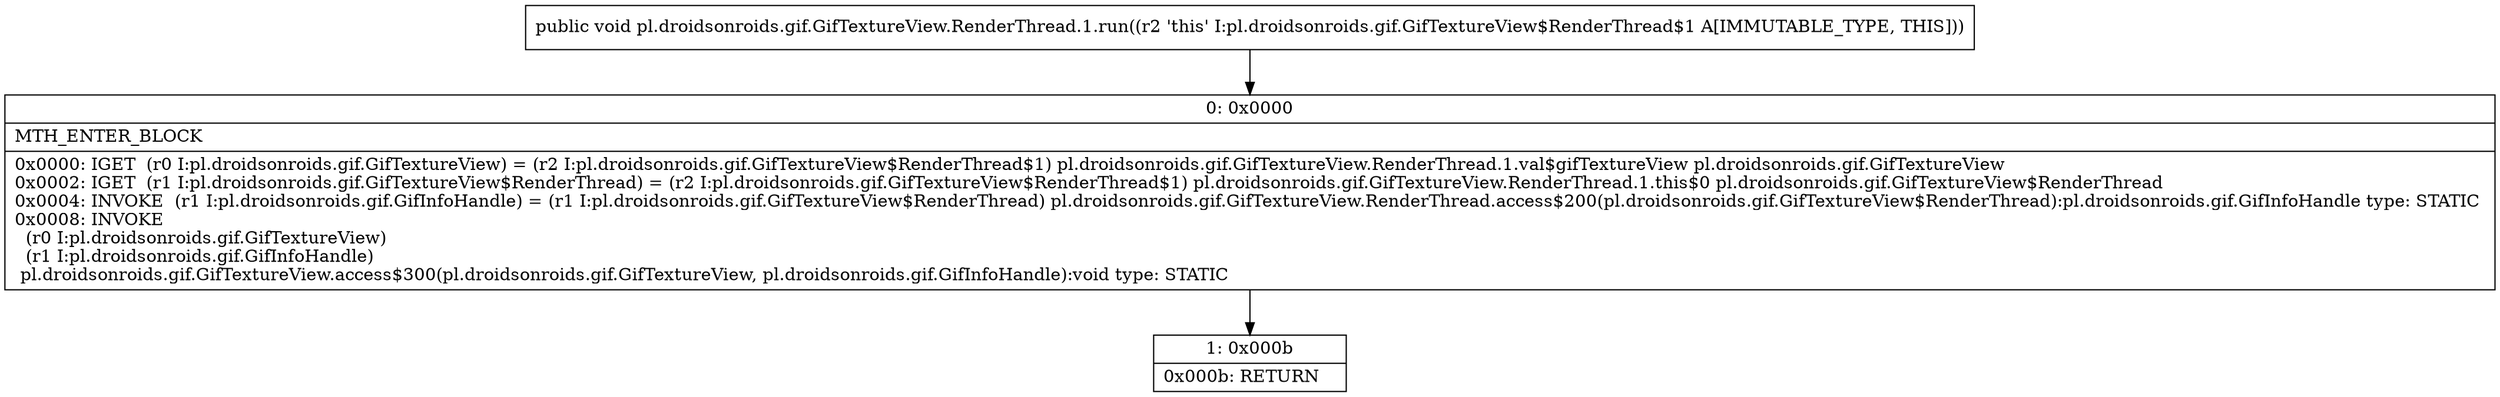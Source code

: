 digraph "CFG forpl.droidsonroids.gif.GifTextureView.RenderThread.1.run()V" {
Node_0 [shape=record,label="{0\:\ 0x0000|MTH_ENTER_BLOCK\l|0x0000: IGET  (r0 I:pl.droidsonroids.gif.GifTextureView) = (r2 I:pl.droidsonroids.gif.GifTextureView$RenderThread$1) pl.droidsonroids.gif.GifTextureView.RenderThread.1.val$gifTextureView pl.droidsonroids.gif.GifTextureView \l0x0002: IGET  (r1 I:pl.droidsonroids.gif.GifTextureView$RenderThread) = (r2 I:pl.droidsonroids.gif.GifTextureView$RenderThread$1) pl.droidsonroids.gif.GifTextureView.RenderThread.1.this$0 pl.droidsonroids.gif.GifTextureView$RenderThread \l0x0004: INVOKE  (r1 I:pl.droidsonroids.gif.GifInfoHandle) = (r1 I:pl.droidsonroids.gif.GifTextureView$RenderThread) pl.droidsonroids.gif.GifTextureView.RenderThread.access$200(pl.droidsonroids.gif.GifTextureView$RenderThread):pl.droidsonroids.gif.GifInfoHandle type: STATIC \l0x0008: INVOKE  \l  (r0 I:pl.droidsonroids.gif.GifTextureView)\l  (r1 I:pl.droidsonroids.gif.GifInfoHandle)\l pl.droidsonroids.gif.GifTextureView.access$300(pl.droidsonroids.gif.GifTextureView, pl.droidsonroids.gif.GifInfoHandle):void type: STATIC \l}"];
Node_1 [shape=record,label="{1\:\ 0x000b|0x000b: RETURN   \l}"];
MethodNode[shape=record,label="{public void pl.droidsonroids.gif.GifTextureView.RenderThread.1.run((r2 'this' I:pl.droidsonroids.gif.GifTextureView$RenderThread$1 A[IMMUTABLE_TYPE, THIS])) }"];
MethodNode -> Node_0;
Node_0 -> Node_1;
}

